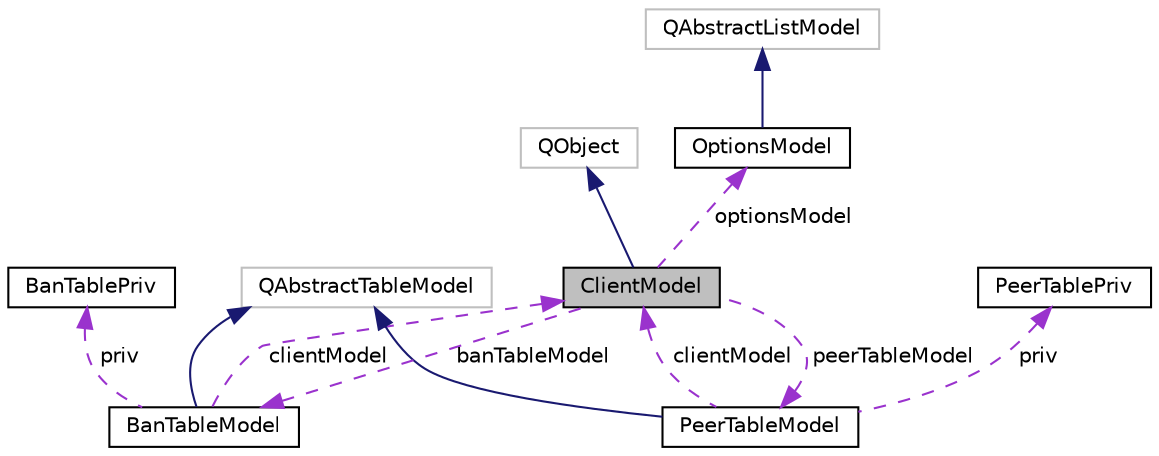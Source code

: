 digraph "ClientModel"
{
  edge [fontname="Helvetica",fontsize="10",labelfontname="Helvetica",labelfontsize="10"];
  node [fontname="Helvetica",fontsize="10",shape=record];
  Node2 [label="ClientModel",height=0.2,width=0.4,color="black", fillcolor="grey75", style="filled", fontcolor="black"];
  Node3 -> Node2 [dir="back",color="midnightblue",fontsize="10",style="solid",fontname="Helvetica"];
  Node3 [label="QObject",height=0.2,width=0.4,color="grey75", fillcolor="white", style="filled"];
  Node4 -> Node2 [dir="back",color="darkorchid3",fontsize="10",style="dashed",label=" peerTableModel" ,fontname="Helvetica"];
  Node4 [label="PeerTableModel",height=0.2,width=0.4,color="black", fillcolor="white", style="filled",URL="$d7/d25/class_peer_table_model.html",tooltip="Qt model providing information about connected peers, similar to the \"getpeerinfo\" RPC call..."];
  Node5 -> Node4 [dir="back",color="midnightblue",fontsize="10",style="solid",fontname="Helvetica"];
  Node5 [label="QAbstractTableModel",height=0.2,width=0.4,color="grey75", fillcolor="white", style="filled"];
  Node6 -> Node4 [dir="back",color="darkorchid3",fontsize="10",style="dashed",label=" priv" ,fontname="Helvetica"];
  Node6 [label="PeerTablePriv",height=0.2,width=0.4,color="black", fillcolor="white", style="filled",URL="$dd/d0b/class_peer_table_priv.html"];
  Node2 -> Node4 [dir="back",color="darkorchid3",fontsize="10",style="dashed",label=" clientModel" ,fontname="Helvetica"];
  Node7 -> Node2 [dir="back",color="darkorchid3",fontsize="10",style="dashed",label=" banTableModel" ,fontname="Helvetica"];
  Node7 [label="BanTableModel",height=0.2,width=0.4,color="black", fillcolor="white", style="filled",URL="$d7/d4f/class_ban_table_model.html",tooltip="Qt model providing information about connected peers, similar to the \"getpeerinfo\" RPC call..."];
  Node5 -> Node7 [dir="back",color="midnightblue",fontsize="10",style="solid",fontname="Helvetica"];
  Node8 -> Node7 [dir="back",color="darkorchid3",fontsize="10",style="dashed",label=" priv" ,fontname="Helvetica"];
  Node8 [label="BanTablePriv",height=0.2,width=0.4,color="black", fillcolor="white", style="filled",URL="$d6/d05/class_ban_table_priv.html"];
  Node2 -> Node7 [dir="back",color="darkorchid3",fontsize="10",style="dashed",label=" clientModel" ,fontname="Helvetica"];
  Node9 -> Node2 [dir="back",color="darkorchid3",fontsize="10",style="dashed",label=" optionsModel" ,fontname="Helvetica"];
  Node9 [label="OptionsModel",height=0.2,width=0.4,color="black", fillcolor="white", style="filled",URL="$da/d1f/class_options_model.html",tooltip="Interface from Qt to configuration data structure for Ion client. "];
  Node10 -> Node9 [dir="back",color="midnightblue",fontsize="10",style="solid",fontname="Helvetica"];
  Node10 [label="QAbstractListModel",height=0.2,width=0.4,color="grey75", fillcolor="white", style="filled"];
}
